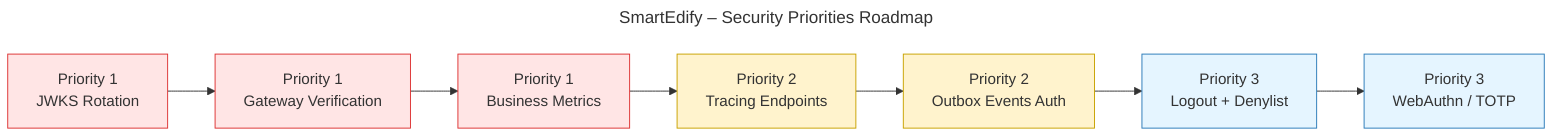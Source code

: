 ---
id: security-priorities
title: "SmartEdify – Security Priorities Roadmap"
description: "Priority chain outlining security deliverables from JWKS rotation through authentication hardening."
updated: 2025-02-14
tags: ["security", "roadmap", "flowchart"]
---
flowchart LR
    P1["Priority 1<br/>JWKS Rotation"]
    P2["Priority 1<br/>Gateway Verification"]
    P3["Priority 1<br/>Business Metrics"]
    P4["Priority 2<br/>Tracing Endpoints"]
    P5["Priority 2<br/>Outbox Events Auth"]
    P6["Priority 3<br/>Logout + Denylist"]
    P7["Priority 3<br/>WebAuthn / TOTP"]

    P1 --> P2 --> P3 --> P4 --> P5 --> P6 --> P7

    classDef p1 fill:#ffe5e5,stroke:#d33
    classDef p2 fill:#fff3cd,stroke:#c9a200
    classDef p3 fill:#e5f5ff,stroke:#2b7bb9

    class P1,P2,P3 p1
    class P4,P5 p2
    class P6,P7 p3